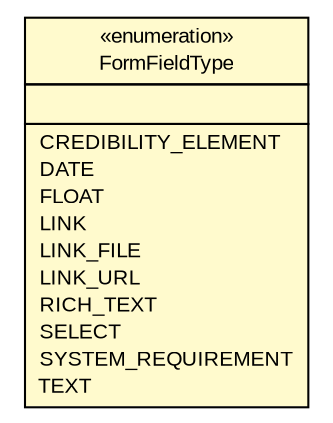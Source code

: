 #!/usr/local/bin/dot
#
# Class diagram 
# Generated by UMLGraph version R5_6-24-gf6e263 (http://www.umlgraph.org/)
#

digraph G {
	edge [fontname="arial",fontsize=10,labelfontname="arial",labelfontsize=10];
	node [fontname="arial",fontsize=10,shape=plaintext];
	nodesep=0.25;
	ranksep=0.5;
	// gov.sandia.cf.model.FormFieldType
	c114571 [label=<<table title="gov.sandia.cf.model.FormFieldType" border="0" cellborder="1" cellspacing="0" cellpadding="2" port="p" bgcolor="lemonChiffon" href="./FormFieldType.html">
		<tr><td><table border="0" cellspacing="0" cellpadding="1">
<tr><td align="center" balign="center"> &#171;enumeration&#187; </td></tr>
<tr><td align="center" balign="center"> FormFieldType </td></tr>
		</table></td></tr>
		<tr><td><table border="0" cellspacing="0" cellpadding="1">
<tr><td align="left" balign="left">  </td></tr>
		</table></td></tr>
		<tr><td><table border="0" cellspacing="0" cellpadding="1">
<tr><td align="left" balign="left"> CREDIBILITY_ELEMENT </td></tr>
<tr><td align="left" balign="left"> DATE </td></tr>
<tr><td align="left" balign="left"> FLOAT </td></tr>
<tr><td align="left" balign="left"> LINK </td></tr>
<tr><td align="left" balign="left"> LINK_FILE </td></tr>
<tr><td align="left" balign="left"> LINK_URL </td></tr>
<tr><td align="left" balign="left"> RICH_TEXT </td></tr>
<tr><td align="left" balign="left"> SELECT </td></tr>
<tr><td align="left" balign="left"> SYSTEM_REQUIREMENT </td></tr>
<tr><td align="left" balign="left"> TEXT </td></tr>
		</table></td></tr>
		</table>>, URL="./FormFieldType.html", fontname="arial", fontcolor="black", fontsize=10.0];
}

